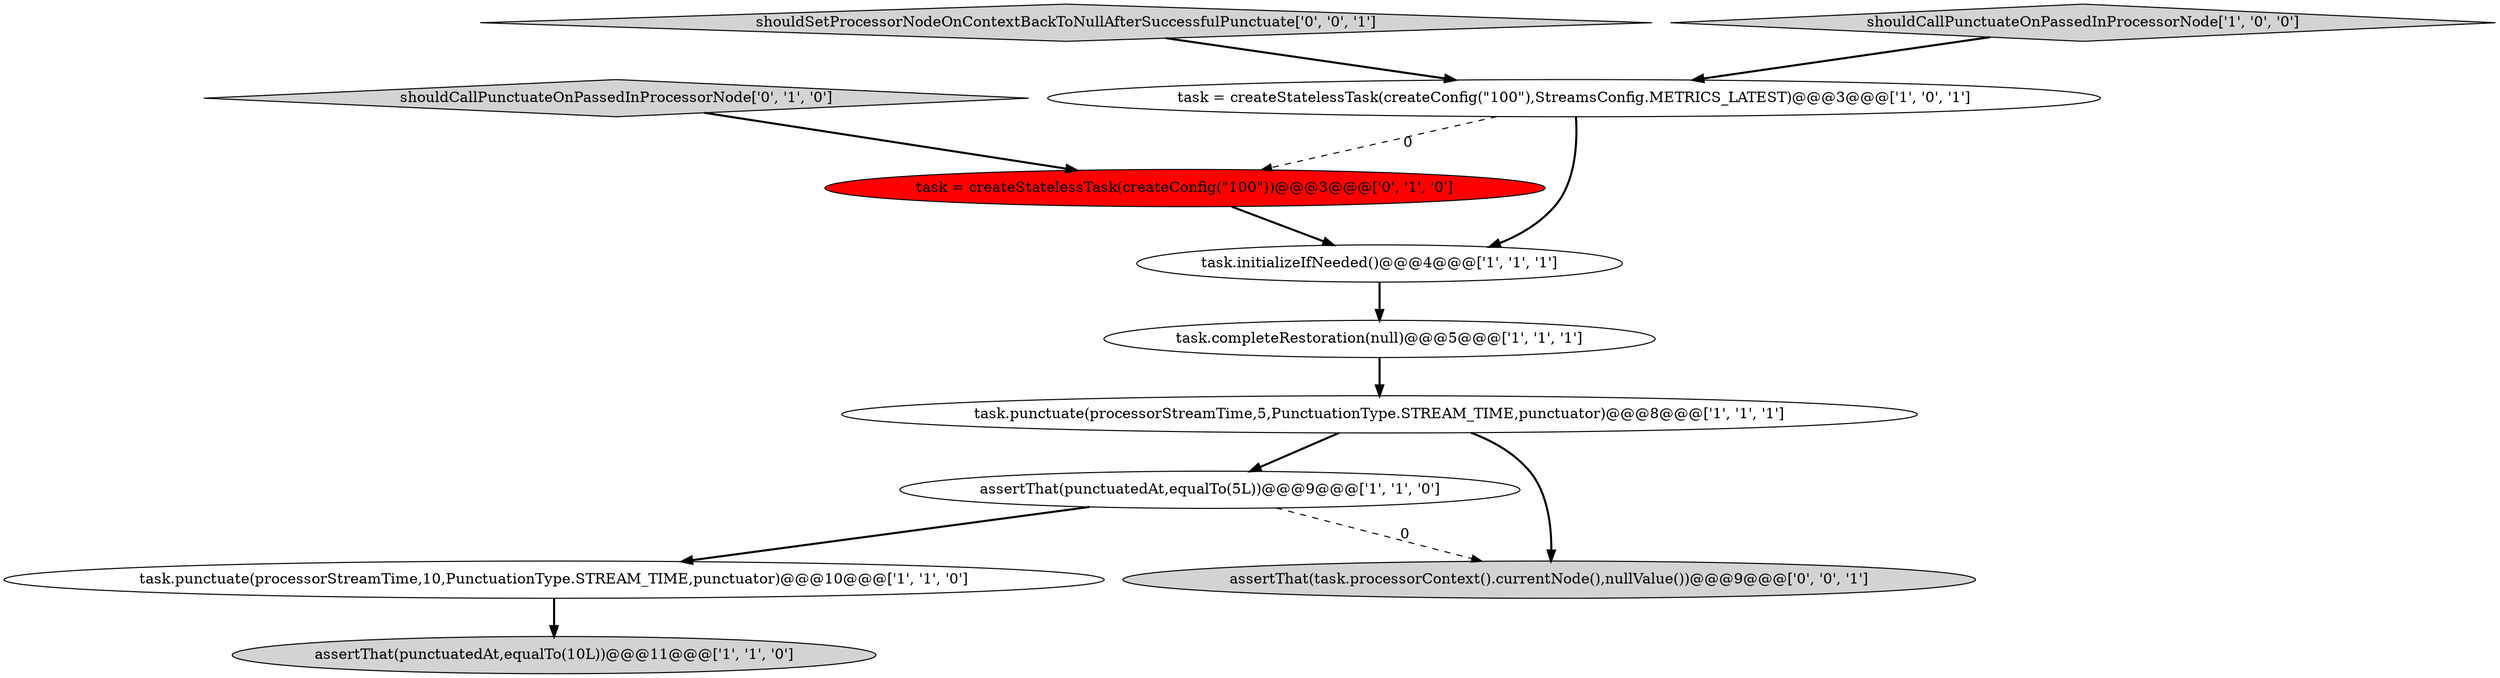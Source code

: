 digraph {
1 [style = filled, label = "task.initializeIfNeeded()@@@4@@@['1', '1', '1']", fillcolor = white, shape = ellipse image = "AAA0AAABBB1BBB"];
5 [style = filled, label = "assertThat(punctuatedAt,equalTo(5L))@@@9@@@['1', '1', '0']", fillcolor = white, shape = ellipse image = "AAA0AAABBB1BBB"];
7 [style = filled, label = "task.punctuate(processorStreamTime,5,PunctuationType.STREAM_TIME,punctuator)@@@8@@@['1', '1', '1']", fillcolor = white, shape = ellipse image = "AAA0AAABBB1BBB"];
10 [style = filled, label = "shouldSetProcessorNodeOnContextBackToNullAfterSuccessfulPunctuate['0', '0', '1']", fillcolor = lightgray, shape = diamond image = "AAA0AAABBB3BBB"];
0 [style = filled, label = "task = createStatelessTask(createConfig(\"100\"),StreamsConfig.METRICS_LATEST)@@@3@@@['1', '0', '1']", fillcolor = white, shape = ellipse image = "AAA0AAABBB1BBB"];
9 [style = filled, label = "shouldCallPunctuateOnPassedInProcessorNode['0', '1', '0']", fillcolor = lightgray, shape = diamond image = "AAA0AAABBB2BBB"];
4 [style = filled, label = "assertThat(punctuatedAt,equalTo(10L))@@@11@@@['1', '1', '0']", fillcolor = lightgray, shape = ellipse image = "AAA0AAABBB1BBB"];
6 [style = filled, label = "task.completeRestoration(null)@@@5@@@['1', '1', '1']", fillcolor = white, shape = ellipse image = "AAA0AAABBB1BBB"];
2 [style = filled, label = "task.punctuate(processorStreamTime,10,PunctuationType.STREAM_TIME,punctuator)@@@10@@@['1', '1', '0']", fillcolor = white, shape = ellipse image = "AAA0AAABBB1BBB"];
3 [style = filled, label = "shouldCallPunctuateOnPassedInProcessorNode['1', '0', '0']", fillcolor = lightgray, shape = diamond image = "AAA0AAABBB1BBB"];
8 [style = filled, label = "task = createStatelessTask(createConfig(\"100\"))@@@3@@@['0', '1', '0']", fillcolor = red, shape = ellipse image = "AAA1AAABBB2BBB"];
11 [style = filled, label = "assertThat(task.processorContext().currentNode(),nullValue())@@@9@@@['0', '0', '1']", fillcolor = lightgray, shape = ellipse image = "AAA0AAABBB3BBB"];
8->1 [style = bold, label=""];
0->8 [style = dashed, label="0"];
10->0 [style = bold, label=""];
5->2 [style = bold, label=""];
7->5 [style = bold, label=""];
1->6 [style = bold, label=""];
7->11 [style = bold, label=""];
6->7 [style = bold, label=""];
5->11 [style = dashed, label="0"];
9->8 [style = bold, label=""];
2->4 [style = bold, label=""];
0->1 [style = bold, label=""];
3->0 [style = bold, label=""];
}
